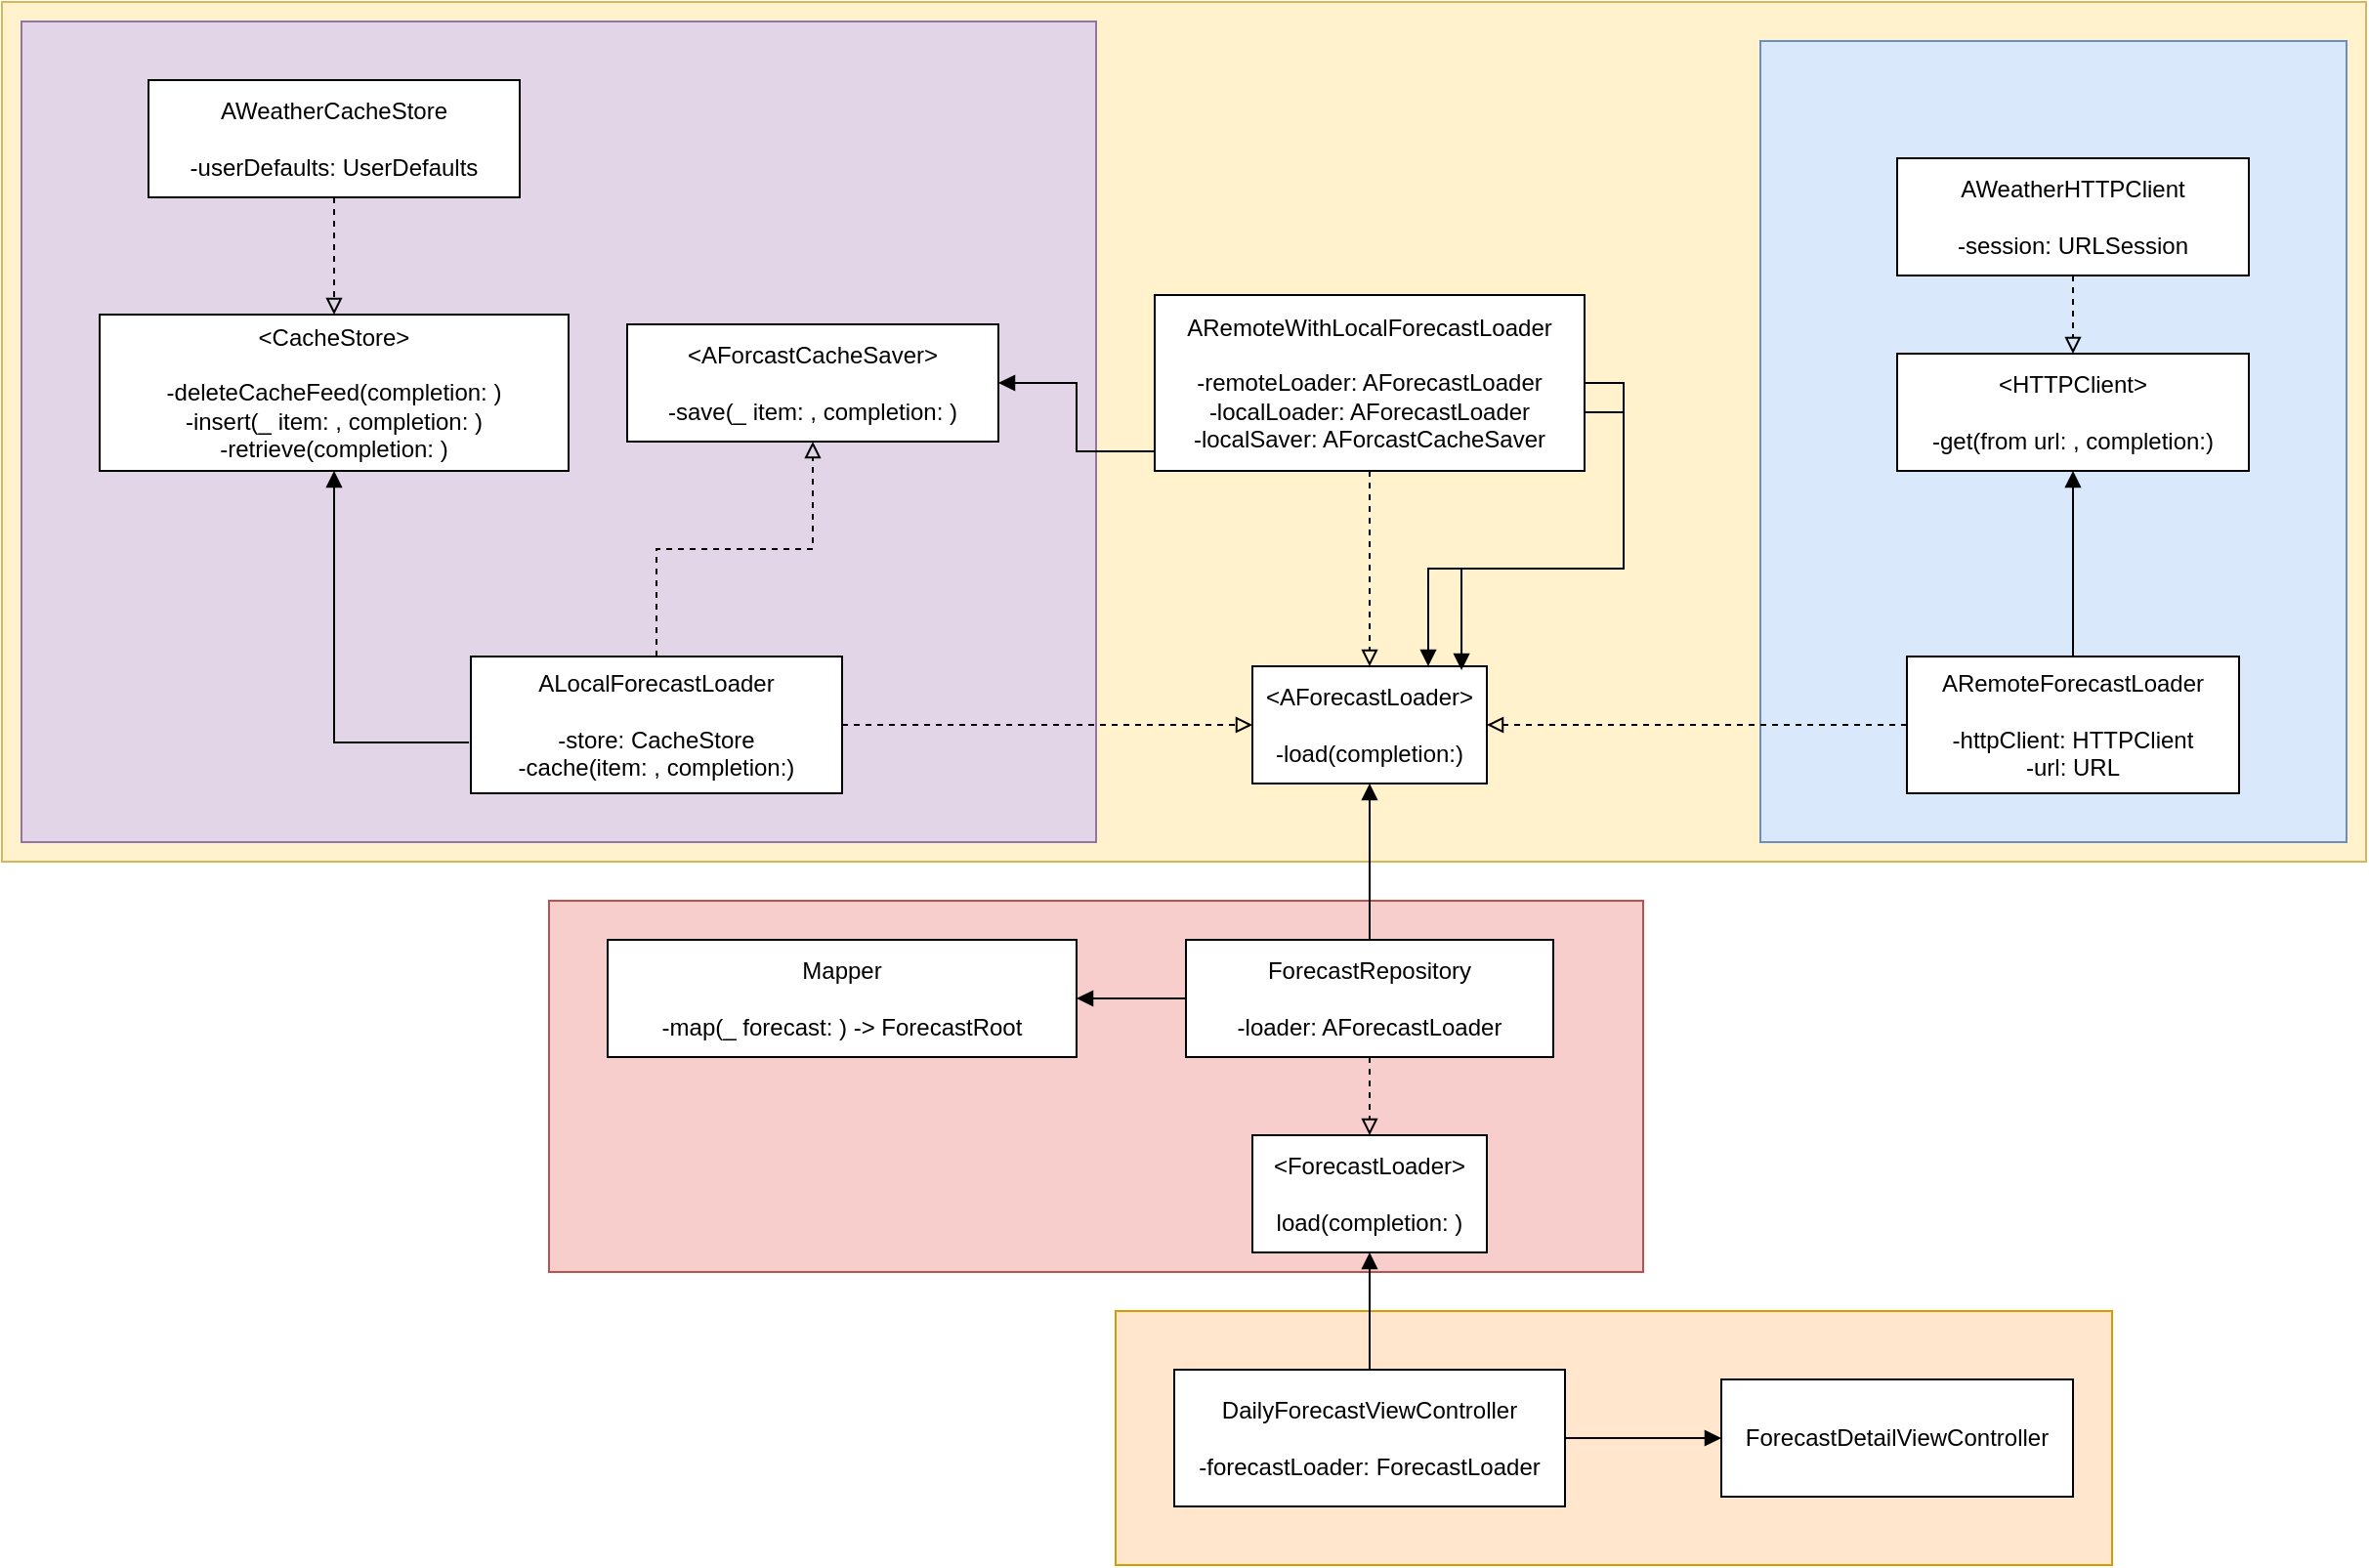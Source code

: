 <mxfile version="14.1.7" type="github">
  <diagram id="g1D-myuFOA2ooEtS3bkw" name="Page-1">
    <mxGraphModel dx="2160" dy="1977" grid="1" gridSize="10" guides="1" tooltips="1" connect="1" arrows="1" fold="1" page="1" pageScale="1" pageWidth="850" pageHeight="1100" math="0" shadow="0">
      <root>
        <mxCell id="0" />
        <mxCell id="1" parent="0" />
        <mxCell id="Yp41wcnjlGWzB2yIVQ8q-35" value="" style="rounded=0;whiteSpace=wrap;html=1;fillColor=#ffe6cc;strokeColor=#d79b00;" vertex="1" parent="1">
          <mxGeometry x="-30" y="650" width="510" height="130" as="geometry" />
        </mxCell>
        <mxCell id="Yp41wcnjlGWzB2yIVQ8q-30" value="" style="rounded=0;whiteSpace=wrap;html=1;fillColor=#f8cecc;strokeColor=#b85450;" vertex="1" parent="1">
          <mxGeometry x="-320" y="440" width="560" height="190" as="geometry" />
        </mxCell>
        <mxCell id="Yp41wcnjlGWzB2yIVQ8q-23" value="" style="rounded=0;whiteSpace=wrap;html=1;fillColor=#fff2cc;strokeColor=#d6b656;" vertex="1" parent="1">
          <mxGeometry x="-600" y="-20" width="1210" height="440" as="geometry" />
        </mxCell>
        <mxCell id="Yp41wcnjlGWzB2yIVQ8q-22" value="" style="rounded=0;whiteSpace=wrap;html=1;fillColor=#dae8fc;strokeColor=#6c8ebf;" vertex="1" parent="1">
          <mxGeometry x="300" width="300" height="410" as="geometry" />
        </mxCell>
        <mxCell id="Yp41wcnjlGWzB2yIVQ8q-21" value="" style="rounded=0;whiteSpace=wrap;html=1;fillColor=#e1d5e7;strokeColor=#9673a6;" vertex="1" parent="1">
          <mxGeometry x="-590" y="-10" width="550" height="420" as="geometry" />
        </mxCell>
        <mxCell id="Yp41wcnjlGWzB2yIVQ8q-1" value="&lt;div&gt;&amp;lt;AForecastLoader&amp;gt;&lt;/div&gt;&lt;div&gt;&lt;br&gt;&lt;/div&gt;&lt;div&gt;-load(completion:)&lt;br&gt;&lt;/div&gt;" style="rounded=0;whiteSpace=wrap;html=1;" vertex="1" parent="1">
          <mxGeometry x="40" y="320" width="120" height="60" as="geometry" />
        </mxCell>
        <mxCell id="Yp41wcnjlGWzB2yIVQ8q-3" style="edgeStyle=orthogonalEdgeStyle;rounded=0;orthogonalLoop=1;jettySize=auto;html=1;exitX=0.5;exitY=1;exitDx=0;exitDy=0;dashed=1;endArrow=block;endFill=0;" edge="1" parent="1" source="Yp41wcnjlGWzB2yIVQ8q-2" target="Yp41wcnjlGWzB2yIVQ8q-1">
          <mxGeometry relative="1" as="geometry" />
        </mxCell>
        <mxCell id="Yp41wcnjlGWzB2yIVQ8q-4" style="edgeStyle=orthogonalEdgeStyle;rounded=0;orthogonalLoop=1;jettySize=auto;html=1;entryX=0.75;entryY=0;entryDx=0;entryDy=0;endArrow=block;endFill=1;exitX=1;exitY=0.5;exitDx=0;exitDy=0;" edge="1" parent="1" source="Yp41wcnjlGWzB2yIVQ8q-2" target="Yp41wcnjlGWzB2yIVQ8q-1">
          <mxGeometry relative="1" as="geometry">
            <mxPoint x="130" y="244" as="sourcePoint" />
          </mxGeometry>
        </mxCell>
        <mxCell id="Yp41wcnjlGWzB2yIVQ8q-5" style="edgeStyle=orthogonalEdgeStyle;rounded=0;orthogonalLoop=1;jettySize=auto;html=1;endArrow=block;endFill=1;exitX=1;exitY=0.667;exitDx=0;exitDy=0;exitPerimeter=0;entryX=0.892;entryY=0.033;entryDx=0;entryDy=0;entryPerimeter=0;" edge="1" parent="1" source="Yp41wcnjlGWzB2yIVQ8q-2" target="Yp41wcnjlGWzB2yIVQ8q-1">
          <mxGeometry relative="1" as="geometry">
            <mxPoint x="151" y="340" as="targetPoint" />
          </mxGeometry>
        </mxCell>
        <mxCell id="Yp41wcnjlGWzB2yIVQ8q-19" style="edgeStyle=orthogonalEdgeStyle;rounded=0;orthogonalLoop=1;jettySize=auto;html=1;endArrow=block;endFill=1;exitX=0.045;exitY=0.889;exitDx=0;exitDy=0;exitPerimeter=0;" edge="1" parent="1" source="Yp41wcnjlGWzB2yIVQ8q-2" target="Yp41wcnjlGWzB2yIVQ8q-14">
          <mxGeometry relative="1" as="geometry" />
        </mxCell>
        <mxCell id="Yp41wcnjlGWzB2yIVQ8q-2" value="&lt;div&gt;ARemoteWithLocalForecastLoader&lt;/div&gt;&lt;div&gt;&lt;br&gt;&lt;/div&gt;&lt;div&gt;-remoteLoader: AForecastLoader&lt;/div&gt;&lt;div&gt;-localLoader: AForecastLoader&lt;/div&gt;&lt;div&gt;-localSaver: AForcastCacheSaver&lt;/div&gt;" style="rounded=0;whiteSpace=wrap;html=1;" vertex="1" parent="1">
          <mxGeometry x="-10" y="130" width="220" height="90" as="geometry" />
        </mxCell>
        <mxCell id="Yp41wcnjlGWzB2yIVQ8q-7" style="edgeStyle=orthogonalEdgeStyle;rounded=0;orthogonalLoop=1;jettySize=auto;html=1;entryX=1;entryY=0.5;entryDx=0;entryDy=0;endArrow=block;endFill=0;dashed=1;exitX=0;exitY=0.5;exitDx=0;exitDy=0;" edge="1" parent="1" source="Yp41wcnjlGWzB2yIVQ8q-6" target="Yp41wcnjlGWzB2yIVQ8q-1">
          <mxGeometry relative="1" as="geometry">
            <Array as="points">
              <mxPoint x="270" y="350" />
              <mxPoint x="270" y="350" />
            </Array>
          </mxGeometry>
        </mxCell>
        <mxCell id="Yp41wcnjlGWzB2yIVQ8q-9" style="edgeStyle=orthogonalEdgeStyle;rounded=0;orthogonalLoop=1;jettySize=auto;html=1;entryX=0.5;entryY=1;entryDx=0;entryDy=0;endArrow=block;endFill=1;" edge="1" parent="1" source="Yp41wcnjlGWzB2yIVQ8q-6" target="Yp41wcnjlGWzB2yIVQ8q-8">
          <mxGeometry relative="1" as="geometry">
            <mxPoint x="470" y="190" as="sourcePoint" />
          </mxGeometry>
        </mxCell>
        <mxCell id="Yp41wcnjlGWzB2yIVQ8q-6" value="&lt;div&gt;ARemoteForecastLoader&lt;/div&gt;&lt;div&gt;&lt;br&gt;&lt;/div&gt;&lt;div&gt;-httpClient: HTTPClient&lt;/div&gt;&lt;div&gt;-url: URL&lt;br&gt;&lt;/div&gt;" style="rounded=0;whiteSpace=wrap;html=1;" vertex="1" parent="1">
          <mxGeometry x="375" y="315" width="170" height="70" as="geometry" />
        </mxCell>
        <mxCell id="Yp41wcnjlGWzB2yIVQ8q-8" value="&lt;div&gt;&amp;lt;HTTPClient&amp;gt;&lt;/div&gt;&lt;div&gt;&lt;br&gt;&lt;/div&gt;&lt;div&gt;-get(from url: , completion:)&lt;br&gt;&lt;/div&gt;" style="rounded=0;whiteSpace=wrap;html=1;" vertex="1" parent="1">
          <mxGeometry x="370" y="160" width="180" height="60" as="geometry" />
        </mxCell>
        <mxCell id="Yp41wcnjlGWzB2yIVQ8q-11" style="edgeStyle=orthogonalEdgeStyle;rounded=0;orthogonalLoop=1;jettySize=auto;html=1;exitX=0.5;exitY=1;exitDx=0;exitDy=0;entryX=0.5;entryY=0;entryDx=0;entryDy=0;endArrow=block;endFill=0;dashed=1;" edge="1" parent="1" source="Yp41wcnjlGWzB2yIVQ8q-10" target="Yp41wcnjlGWzB2yIVQ8q-8">
          <mxGeometry relative="1" as="geometry" />
        </mxCell>
        <mxCell id="Yp41wcnjlGWzB2yIVQ8q-10" value="&lt;div&gt;AWeatherHTTPClient&lt;/div&gt;&lt;div&gt;&lt;br&gt;&lt;/div&gt;&lt;div&gt;-session: URLSession&lt;br&gt;&lt;/div&gt;" style="rounded=0;whiteSpace=wrap;html=1;" vertex="1" parent="1">
          <mxGeometry x="370" y="60" width="180" height="60" as="geometry" />
        </mxCell>
        <mxCell id="Yp41wcnjlGWzB2yIVQ8q-13" style="edgeStyle=orthogonalEdgeStyle;rounded=0;orthogonalLoop=1;jettySize=auto;html=1;exitX=1;exitY=0.5;exitDx=0;exitDy=0;dashed=1;endArrow=block;endFill=0;" edge="1" parent="1" source="Yp41wcnjlGWzB2yIVQ8q-12" target="Yp41wcnjlGWzB2yIVQ8q-1">
          <mxGeometry relative="1" as="geometry" />
        </mxCell>
        <mxCell id="Yp41wcnjlGWzB2yIVQ8q-15" style="edgeStyle=orthogonalEdgeStyle;rounded=0;orthogonalLoop=1;jettySize=auto;html=1;dashed=1;endArrow=block;endFill=0;entryX=0.5;entryY=1;entryDx=0;entryDy=0;" edge="1" parent="1" source="Yp41wcnjlGWzB2yIVQ8q-12" target="Yp41wcnjlGWzB2yIVQ8q-14">
          <mxGeometry relative="1" as="geometry">
            <mxPoint x="-80" y="240" as="targetPoint" />
          </mxGeometry>
        </mxCell>
        <mxCell id="Yp41wcnjlGWzB2yIVQ8q-17" style="edgeStyle=orthogonalEdgeStyle;rounded=0;orthogonalLoop=1;jettySize=auto;html=1;endArrow=block;endFill=1;exitX=-0.005;exitY=0.629;exitDx=0;exitDy=0;exitPerimeter=0;" edge="1" parent="1" source="Yp41wcnjlGWzB2yIVQ8q-12" target="Yp41wcnjlGWzB2yIVQ8q-16">
          <mxGeometry relative="1" as="geometry" />
        </mxCell>
        <mxCell id="Yp41wcnjlGWzB2yIVQ8q-12" value="&lt;div&gt;ALocalForecastLoader&lt;/div&gt;&lt;div&gt;&lt;br&gt;&lt;/div&gt;&lt;div&gt;-store: CacheStore&lt;br&gt;&lt;/div&gt;&lt;div&gt;-cache(item: , completion:)&lt;br&gt;&lt;/div&gt;" style="rounded=0;whiteSpace=wrap;html=1;" vertex="1" parent="1">
          <mxGeometry x="-360" y="315" width="190" height="70" as="geometry" />
        </mxCell>
        <mxCell id="Yp41wcnjlGWzB2yIVQ8q-14" value="&amp;lt;AForcastCacheSaver&amp;gt;&lt;div&gt;&lt;br&gt;&lt;/div&gt;&lt;div&gt;-save(_ item: , completion: )&lt;br&gt;&lt;/div&gt;" style="rounded=0;whiteSpace=wrap;html=1;" vertex="1" parent="1">
          <mxGeometry x="-280" y="145" width="190" height="60" as="geometry" />
        </mxCell>
        <mxCell id="Yp41wcnjlGWzB2yIVQ8q-16" value="&lt;div&gt;&amp;lt;CacheStore&amp;gt;&lt;/div&gt;&lt;div&gt;&lt;br&gt;&lt;/div&gt;&lt;div&gt;-deleteCacheFeed(completion: )&lt;br&gt;&lt;/div&gt;&lt;div&gt;-insert(_ item: , completion: )&lt;br&gt;&lt;/div&gt;&lt;div&gt;-retrieve(completion: )&lt;br&gt;&lt;/div&gt;" style="rounded=0;whiteSpace=wrap;html=1;" vertex="1" parent="1">
          <mxGeometry x="-550" y="140" width="240" height="80" as="geometry" />
        </mxCell>
        <mxCell id="Yp41wcnjlGWzB2yIVQ8q-20" style="edgeStyle=orthogonalEdgeStyle;rounded=0;orthogonalLoop=1;jettySize=auto;html=1;entryX=0.5;entryY=0;entryDx=0;entryDy=0;endArrow=block;endFill=0;dashed=1;" edge="1" parent="1" source="Yp41wcnjlGWzB2yIVQ8q-18" target="Yp41wcnjlGWzB2yIVQ8q-16">
          <mxGeometry relative="1" as="geometry" />
        </mxCell>
        <mxCell id="Yp41wcnjlGWzB2yIVQ8q-18" value="&lt;div&gt;AWeatherCacheStore&lt;/div&gt;&lt;div&gt;&lt;br&gt;&lt;/div&gt;&lt;div&gt;-userDefaults: UserDefaults&lt;br&gt;&lt;/div&gt;" style="rounded=0;whiteSpace=wrap;html=1;" vertex="1" parent="1">
          <mxGeometry x="-525" y="20" width="190" height="60" as="geometry" />
        </mxCell>
        <mxCell id="Yp41wcnjlGWzB2yIVQ8q-24" value="&lt;div&gt;&amp;lt;ForecastLoader&amp;gt;&lt;/div&gt;&lt;div&gt;&lt;br&gt;&lt;/div&gt;&lt;div&gt;load(completion: )&lt;br&gt;&lt;/div&gt;" style="rounded=0;whiteSpace=wrap;html=1;" vertex="1" parent="1">
          <mxGeometry x="40" y="560" width="120" height="60" as="geometry" />
        </mxCell>
        <mxCell id="Yp41wcnjlGWzB2yIVQ8q-27" style="edgeStyle=orthogonalEdgeStyle;rounded=0;orthogonalLoop=1;jettySize=auto;html=1;entryX=0.5;entryY=1;entryDx=0;entryDy=0;endArrow=block;endFill=1;" edge="1" parent="1" source="Yp41wcnjlGWzB2yIVQ8q-25" target="Yp41wcnjlGWzB2yIVQ8q-1">
          <mxGeometry relative="1" as="geometry" />
        </mxCell>
        <mxCell id="Yp41wcnjlGWzB2yIVQ8q-28" style="edgeStyle=orthogonalEdgeStyle;rounded=0;orthogonalLoop=1;jettySize=auto;html=1;dashed=1;endArrow=block;endFill=0;" edge="1" parent="1" source="Yp41wcnjlGWzB2yIVQ8q-25" target="Yp41wcnjlGWzB2yIVQ8q-24">
          <mxGeometry relative="1" as="geometry" />
        </mxCell>
        <mxCell id="Yp41wcnjlGWzB2yIVQ8q-29" style="edgeStyle=orthogonalEdgeStyle;rounded=0;orthogonalLoop=1;jettySize=auto;html=1;endArrow=block;endFill=1;" edge="1" parent="1" source="Yp41wcnjlGWzB2yIVQ8q-25" target="Yp41wcnjlGWzB2yIVQ8q-26">
          <mxGeometry relative="1" as="geometry" />
        </mxCell>
        <mxCell id="Yp41wcnjlGWzB2yIVQ8q-25" value="&lt;div&gt;ForecastRepository&lt;/div&gt;&lt;div&gt;&lt;br&gt;&lt;/div&gt;&lt;div&gt;-loader: AForecastLoader&lt;/div&gt;" style="rounded=0;whiteSpace=wrap;html=1;" vertex="1" parent="1">
          <mxGeometry x="6" y="460" width="188" height="60" as="geometry" />
        </mxCell>
        <mxCell id="Yp41wcnjlGWzB2yIVQ8q-26" value="&lt;div&gt;Mapper&lt;/div&gt;&lt;div&gt;&lt;br&gt;&lt;/div&gt;&lt;div&gt;-map(_ forecast: ) -&amp;gt; ForecastRoot&lt;br&gt;&lt;/div&gt;" style="rounded=0;whiteSpace=wrap;html=1;" vertex="1" parent="1">
          <mxGeometry x="-290" y="460" width="240" height="60" as="geometry" />
        </mxCell>
        <mxCell id="Yp41wcnjlGWzB2yIVQ8q-32" style="edgeStyle=orthogonalEdgeStyle;rounded=0;orthogonalLoop=1;jettySize=auto;html=1;entryX=0.5;entryY=1;entryDx=0;entryDy=0;endArrow=block;endFill=1;" edge="1" parent="1" source="Yp41wcnjlGWzB2yIVQ8q-31" target="Yp41wcnjlGWzB2yIVQ8q-24">
          <mxGeometry relative="1" as="geometry" />
        </mxCell>
        <mxCell id="Yp41wcnjlGWzB2yIVQ8q-34" style="edgeStyle=orthogonalEdgeStyle;rounded=0;orthogonalLoop=1;jettySize=auto;html=1;entryX=0;entryY=0.5;entryDx=0;entryDy=0;endArrow=block;endFill=1;" edge="1" parent="1" source="Yp41wcnjlGWzB2yIVQ8q-31" target="Yp41wcnjlGWzB2yIVQ8q-33">
          <mxGeometry relative="1" as="geometry" />
        </mxCell>
        <mxCell id="Yp41wcnjlGWzB2yIVQ8q-31" value="&lt;div&gt;DailyForecastViewController&lt;/div&gt;&lt;div&gt;&lt;br&gt;&lt;/div&gt;&lt;div&gt;-forecastLoader: ForecastLoader&lt;br&gt;&lt;/div&gt;" style="rounded=0;whiteSpace=wrap;html=1;" vertex="1" parent="1">
          <mxGeometry y="680" width="200" height="70" as="geometry" />
        </mxCell>
        <mxCell id="Yp41wcnjlGWzB2yIVQ8q-33" value="ForecastDetailViewController" style="rounded=0;whiteSpace=wrap;html=1;" vertex="1" parent="1">
          <mxGeometry x="280" y="685" width="180" height="60" as="geometry" />
        </mxCell>
      </root>
    </mxGraphModel>
  </diagram>
</mxfile>
